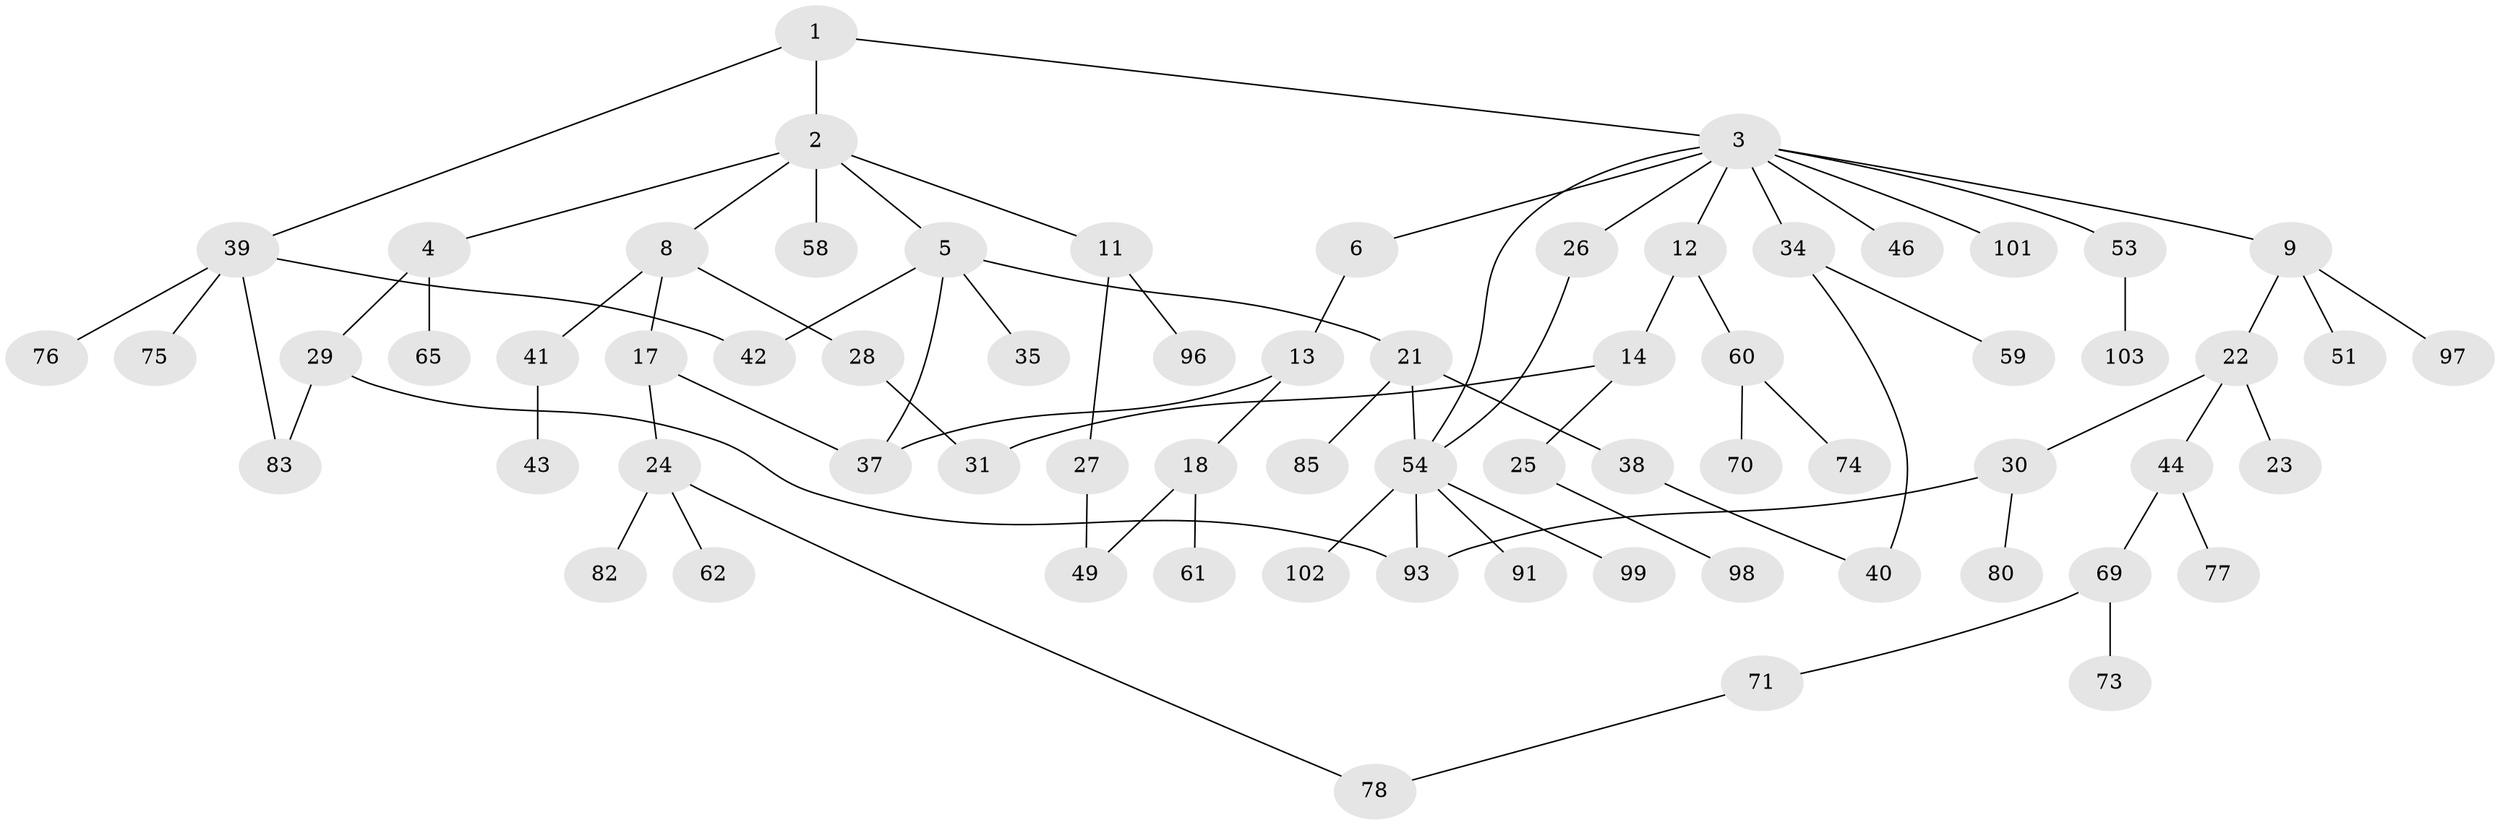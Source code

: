 // original degree distribution, {4: 0.0970873786407767, 6: 0.019417475728155338, 7: 0.009708737864077669, 2: 0.30097087378640774, 5: 0.038834951456310676, 1: 0.3786407766990291, 3: 0.1553398058252427}
// Generated by graph-tools (version 1.1) at 2025/10/02/27/25 16:10:54]
// undirected, 68 vertices, 79 edges
graph export_dot {
graph [start="1"]
  node [color=gray90,style=filled];
  1 [super="+16"];
  2 [super="+45"];
  3 [super="+7"];
  4 [super="+10"];
  5 [super="+33"];
  6;
  8 [super="+15"];
  9 [super="+20"];
  11 [super="+67"];
  12;
  13;
  14 [super="+48"];
  17 [super="+36"];
  18 [super="+19"];
  21 [super="+47"];
  22 [super="+81"];
  23;
  24 [super="+32"];
  25 [super="+64"];
  26 [super="+66"];
  27;
  28 [super="+95"];
  29 [super="+89"];
  30 [super="+50"];
  31;
  34 [super="+55"];
  35 [super="+86"];
  37 [super="+68"];
  38;
  39 [super="+72"];
  40 [super="+56"];
  41 [super="+94"];
  42;
  43 [super="+84"];
  44 [super="+52"];
  46;
  49 [super="+57"];
  51;
  53;
  54 [super="+87"];
  58;
  59;
  60 [super="+63"];
  61;
  62;
  65;
  69 [super="+100"];
  70;
  71;
  73;
  74;
  75 [super="+92"];
  76;
  77 [super="+88"];
  78 [super="+79"];
  80;
  82;
  83 [super="+90"];
  85;
  91;
  93;
  96;
  97;
  98;
  99;
  101;
  102;
  103;
  1 -- 2;
  1 -- 3;
  1 -- 39;
  2 -- 4;
  2 -- 5;
  2 -- 8;
  2 -- 11;
  2 -- 58;
  3 -- 6;
  3 -- 26;
  3 -- 34;
  3 -- 46;
  3 -- 101;
  3 -- 53;
  3 -- 54;
  3 -- 9;
  3 -- 12;
  4 -- 29;
  4 -- 65;
  5 -- 21;
  5 -- 35;
  5 -- 42;
  5 -- 37;
  6 -- 13;
  8 -- 17;
  8 -- 28;
  8 -- 41;
  9 -- 22;
  9 -- 51;
  9 -- 97;
  11 -- 27;
  11 -- 96;
  12 -- 14;
  12 -- 60;
  13 -- 18;
  13 -- 37;
  14 -- 25;
  14 -- 31;
  17 -- 24;
  17 -- 37;
  18 -- 49;
  18 -- 61;
  21 -- 38;
  21 -- 85;
  21 -- 54;
  22 -- 23;
  22 -- 30;
  22 -- 44;
  24 -- 62;
  24 -- 78;
  24 -- 82;
  25 -- 98;
  26 -- 54;
  27 -- 49;
  28 -- 31;
  29 -- 93;
  29 -- 83;
  30 -- 80;
  30 -- 93;
  34 -- 59;
  34 -- 40;
  38 -- 40;
  39 -- 76;
  39 -- 75;
  39 -- 42;
  39 -- 83;
  41 -- 43;
  44 -- 69;
  44 -- 77;
  53 -- 103;
  54 -- 99;
  54 -- 102;
  54 -- 91;
  54 -- 93;
  60 -- 70;
  60 -- 74;
  69 -- 71;
  69 -- 73;
  71 -- 78;
}

